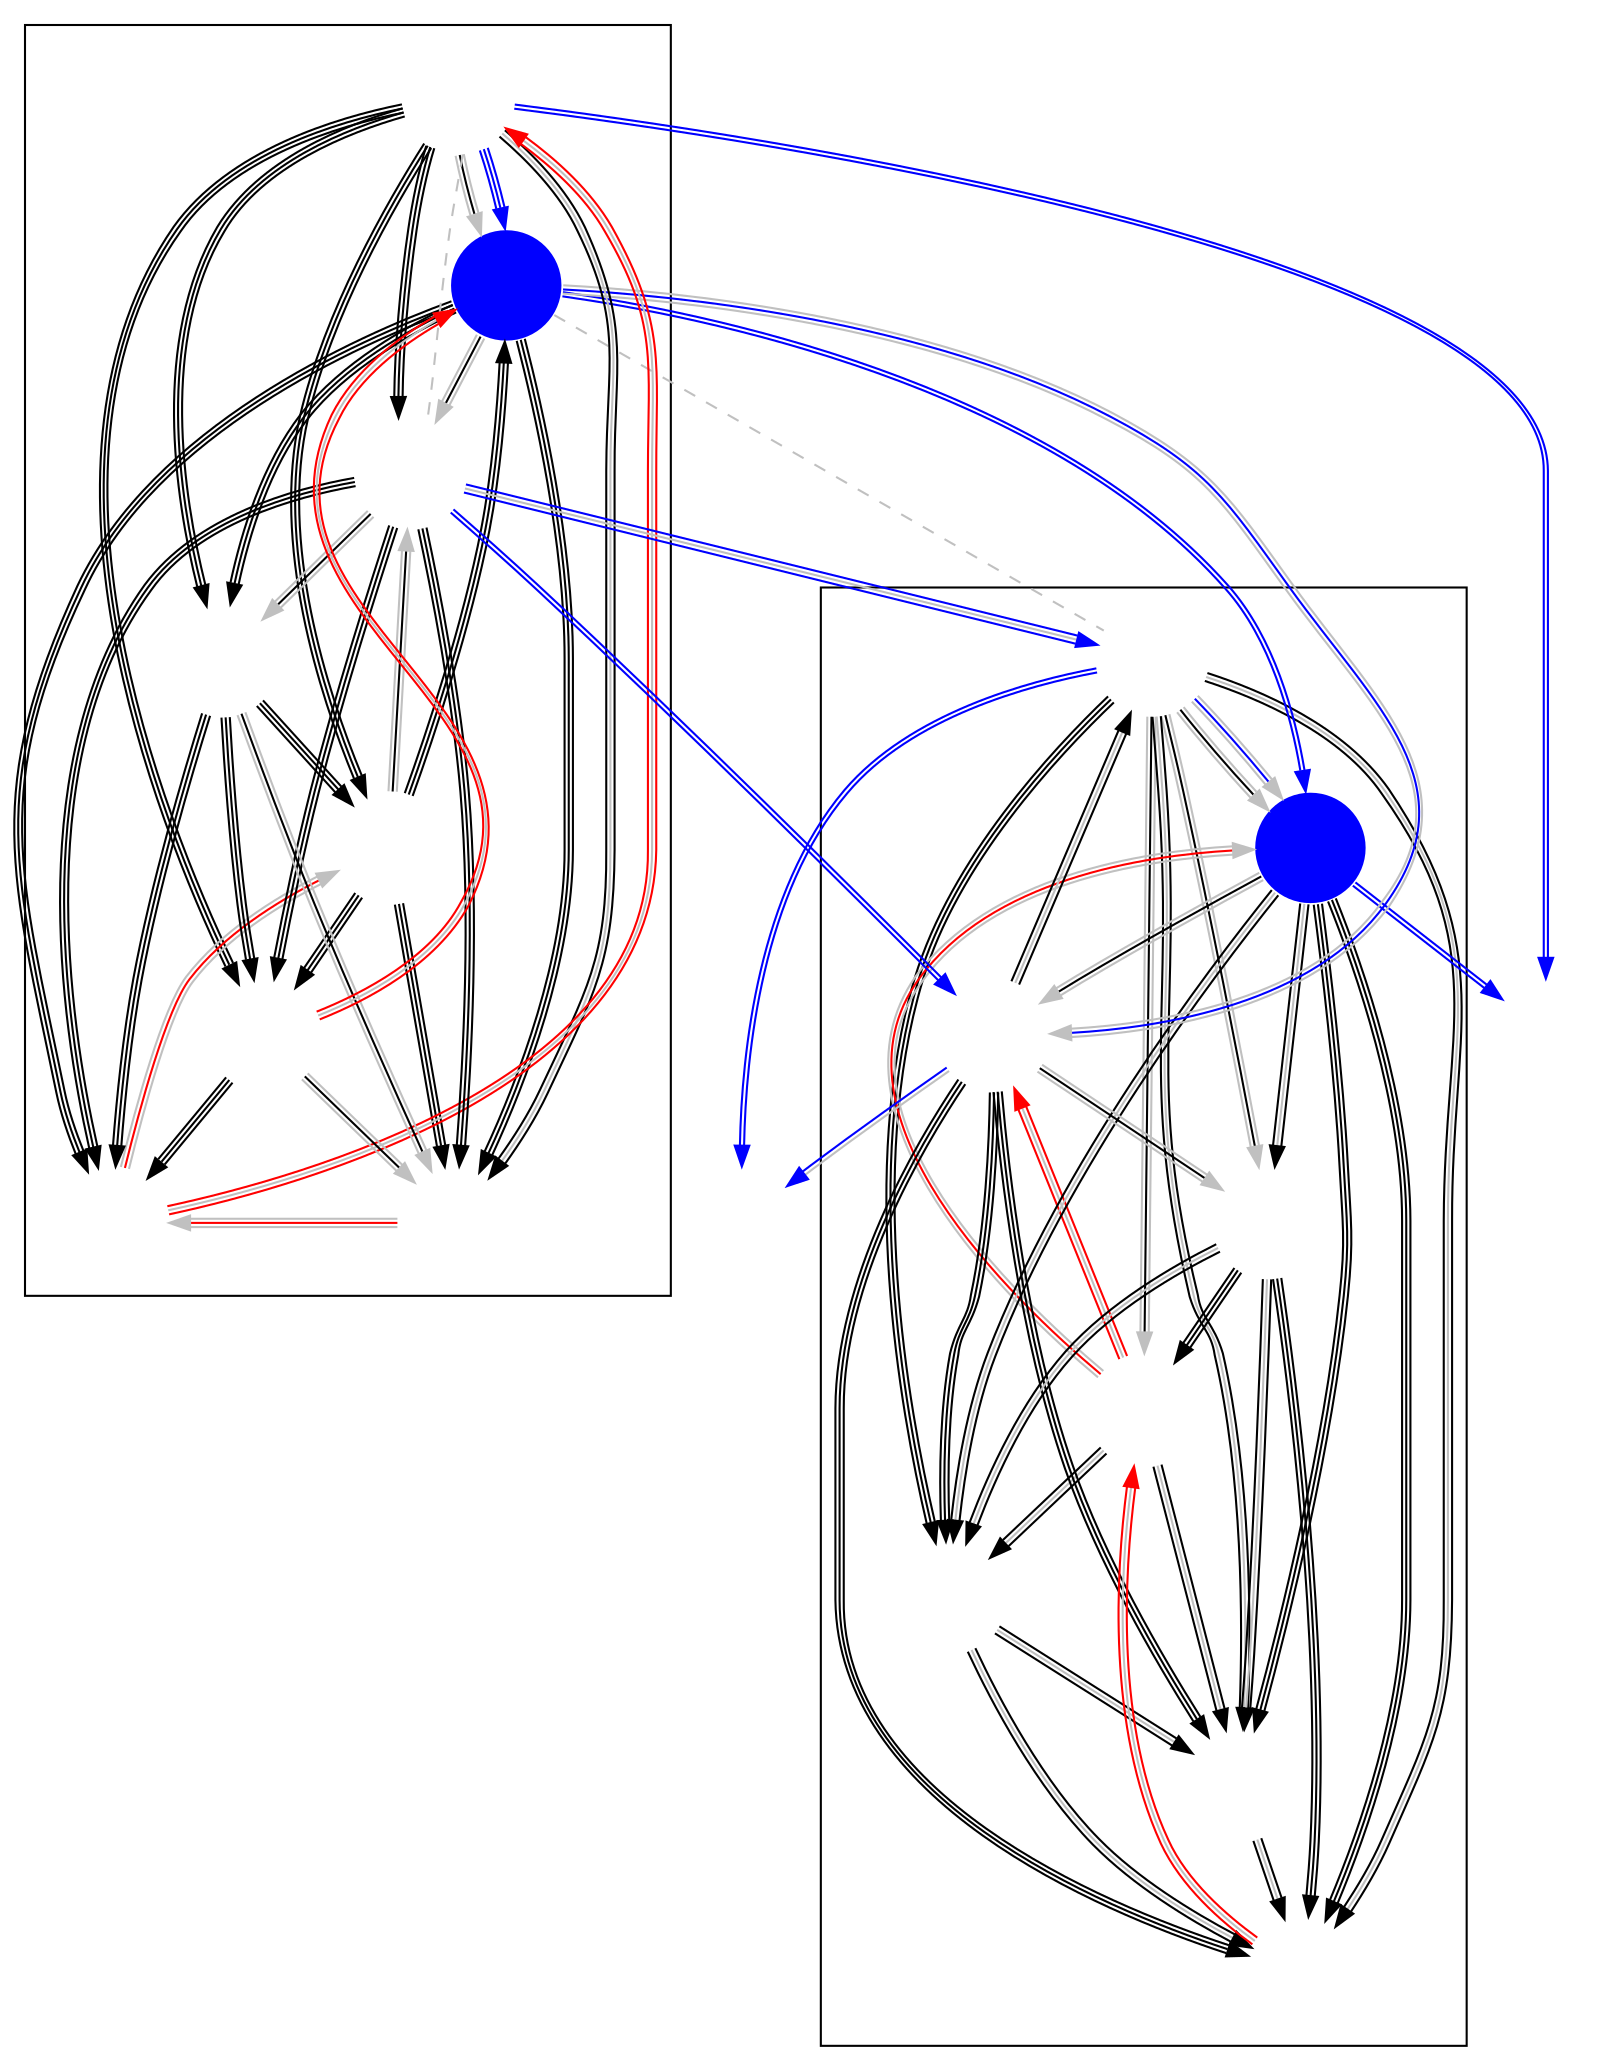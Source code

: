 digraph WesternClash {
	node [shape=circle fixedsize=true width=.75 label="" color="white"];
	imagepath="logos/";

	NOM	[image="nomia.png"]
	RDC	[image="red-canids.png"]

	subgraph clusterNA {
		GFE	[ image="gale-force-esports.png" ];
		NT	[ image="no-tomorrow.png" ];
		TS	[ image="tempo-storm.png" style=filled fillcolor=blue ];
		TF	[ image="team-freedom.png" ];
		R2E	[ image="roll20.png" ];
		SSS	[ image="superstars.png" ];
		NVT	[ image="naventic.png" ];
		EID	[ image="even-in-death.png" ];

		/* Phase 2 Group stage 1 - Round 1 */
		NT	->	SSS	[ color="black:gray:black" ]
		TF	->	EID	[ color="black:black:black" ]
		NT	->	TF	[ /*color="black:gray:black"*/ color="red:gray:red" constraint="false" ]
		GFE	->	NVT	[ color="black:gray:black" ]
		GFE	->	R2E	[ color="gray:black:gray" ]
		TS	->	EID	[ color="black:black:black" ]

		/* Phase 2 Group stage 1 - Round 2 */
		GFE	->	TS	[ color="gray:black:gray" ]
		R2E	->	NVT	[ color="black:gray:black" ]
		SSS	->	EID	[ color="black:gray:black" ]
		TF	->	NVT	[ color="black:black:black" ]
		NT	->	TS	[ /*color="gray:black:gray"*/ color="gray:red:gray" constraint="false" ]
		R2E	->	SSS	[ color="black:gray:black" ]

		/* Phase 2 Group stage 1 - Round 3 */
		GFE	->	NT	[ color="gray:black:gray" ]
		TF	->	SSS	[ color="black:black:black" ]
		TS	->	NVT	[ color="black:black:black" ]
		R2E	->	EID	[ color="black:black:black" ]
		TF	->	GFE	[ color="black:gray:black" ]
		TS	->	SSS	[ color="black:gray:black" ]

		/* Phase 2 Group stage 1 - Round 4 */
		NT	->	NVT	[ color="black:gray:black" ]
		TF	->	R2E	[ color="gray:black:gray" ]
		TS	->	R2E	[ color="black:gray:black" ]
		GFE	->	EID	[ color="black:gray:black" ]
		EID	->	NT	[ /*color="black:gray:black"*/ color="red:gray:red" constraint="false" ]
		SSS	->	NVT	[ color="black:gray:black" ]

		/* Phase 2 Group stage 1 - Round 5 */
		R2E	->	NT	[ color="black:black:black" ]
		GFE	->	SSS	[ color="black:black:black" ]
		NVT	->	EID	[ color="black:gray:black" ]
		TS	->	TF	[ color="gray:black:gray" ]

	}

	subgraph clusterEU {
		TL	[ image="liquid.png" style="filled" fillcolor="blue" ];
		FNC	[ image="fnatic.png" ];
		TRC	[ image="tricked.png" ];
		PD	[ image="playing-ducks.png" ];
		EXP	[ image="expert.png" ];
		DIG	[ image="dignitas.png" ];
		ZE	[ image="zealots.png" ];
		TGG	[ image="team-good-guys.png" ];

		/* Phase 2 Group stage 1 - Round 1 */
		TRC	->	EXP	[ color="gray:black:gray" ]
		ZE	->	PD	[ color="black:black:black" ]
		PD	->	TRC	[ /*color="gray:black:gray"*/ color="gray:red:gray" constraint="false" ]
		TL	->	TGG	[ color="black:black:black" ]
		FNC	->	ZE	[ color="black:black:black" ]
		TL	->	DIG	[ color="black:black:black" ]

		/* Phase 2 Group stage 1 - Round 2 */
		FNC	->	TL	[ color="gray:black:gray" ]
		DIG	->	TGG	[ color="gray:black:gray" ]
		EXP	->	ZE	[ color="black:black:black" ]
		TGG	->	PD	[ /*color="gray:black:gray"*/ color="gray:red:gray" constraint="false" ]
		FNC	->	TRC	[ color="black:black:black" ]
		EXP	->	DIG	[ color="gray:black:gray" ]

		/* Phase 2 Group stage 1 - Round 3 */
		TRC	->	TL	[ color="black:black:black" ]
		EXP	->	PD	[ color="black:black:black" ]
		FNC	->	TGG	[ color="black:gray:black" ]
		DIG	->	ZE	[ color="black:black:black" ]
		TL	->	PD	[ color="black:black:black" ]
		FNC	->	EXP	[ color="black:black:black" ]

		/* Phase 2 Group stage 1 - Round 4 */
		TRC	->	TGG	[ color="black:black:black" ]
		DIG	->	PD	[ color="black:black:black" ]
		FNC	->	DIG	[ color="black:black:black" ]
		ZE	->	TL	[ /*color="black:gray:black"*/ color="red:gray:red" constraint="false" ]
		TRC	->	ZE	[ color="black:black:black" ]
		EXP	->	TGG	[ color="black:black:black" ]

		/* Phase 2 Group stage 1 - Round 5 */
		DIG	->	TRC	[ color="black:black:black" ]
		TL	->	EXP	[ color="gray:black:gray" ]
		ZE	->	TGG	[ color="gray:black:gray" ]
		PD	->	FNC	[ /*color="black:gray:black"*/ color="red:gray:red" constraint="false" ]

	}

	/* Western Clash */

	/* 1/4 Final Winner's Bracket */
	FNC ->	RDC	[ color="blue:blue" ]
	TL	->	TS	[ color="blue:blue" ]
	EXP	->	TF	[ color="blue:blue" ]
	GFE	->	NOM	[ color="blue:blue" ]

	/* 1/8 Final Loser's Bracket */
	TS	->	RDC	[ color="blue:blue" ]
	TF	->	NOM	[ color="blue:gray" ]

	/* Semifinal Winner's Bracket */
	FNC	->	TL	[ color="blue:blue:blue" ]
	EXP	->	GFE	[ color="blue:gray:blue" ]

	/* Quarterfinal Loser's Bracket */
	TL	->	TF	[ color="gray:blue:gray" ]
	GFE	->	TS	[ color="gray:blue:gray" ]

	edge [ color="gray" dir="none" constraint="false" style="dashed"]

	/* Winner's Bracket Finals */
	FNC	->	EXP

	/* Semifinals Loser's Bracket */
	TL	->	GFE

}
